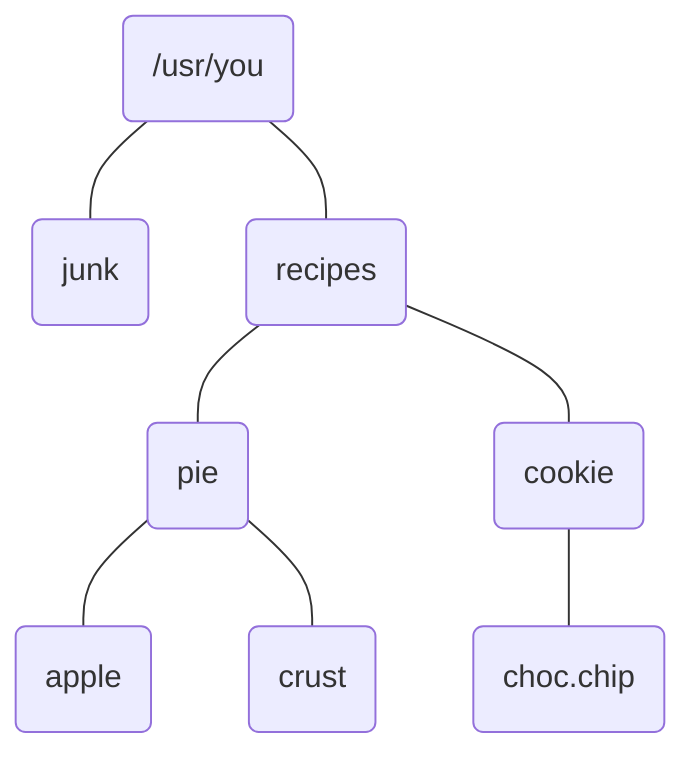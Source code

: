 graph TD
A(/usr/you)
A ---C1(junk)
A ---C2(recipes)
C2---D1(pie)
C2---D2(cookie)
D2---E1(choc.chip)
D1---E2(apple)
D1---E3(crust)